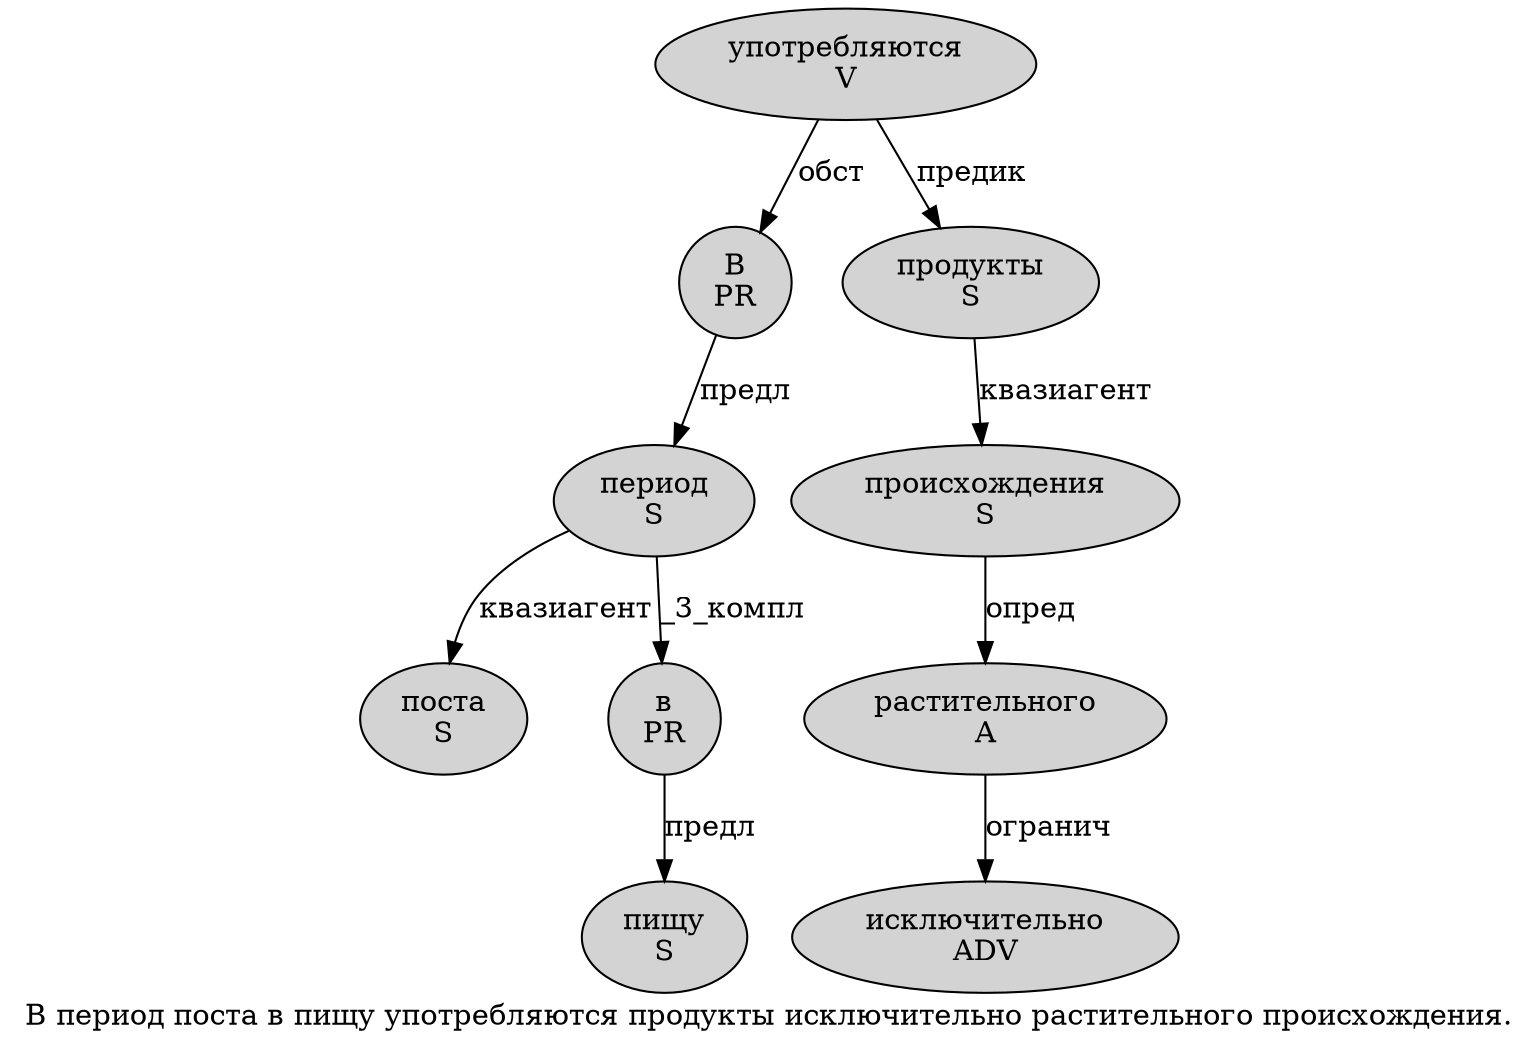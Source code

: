digraph SENTENCE_1593 {
	graph [label="В период поста в пищу употребляются продукты исключительно растительного происхождения."]
	node [style=filled]
		0 [label="В
PR" color="" fillcolor=lightgray penwidth=1 shape=ellipse]
		1 [label="период
S" color="" fillcolor=lightgray penwidth=1 shape=ellipse]
		2 [label="поста
S" color="" fillcolor=lightgray penwidth=1 shape=ellipse]
		3 [label="в
PR" color="" fillcolor=lightgray penwidth=1 shape=ellipse]
		4 [label="пищу
S" color="" fillcolor=lightgray penwidth=1 shape=ellipse]
		5 [label="употребляются
V" color="" fillcolor=lightgray penwidth=1 shape=ellipse]
		6 [label="продукты
S" color="" fillcolor=lightgray penwidth=1 shape=ellipse]
		7 [label="исключительно
ADV" color="" fillcolor=lightgray penwidth=1 shape=ellipse]
		8 [label="растительного
A" color="" fillcolor=lightgray penwidth=1 shape=ellipse]
		9 [label="происхождения
S" color="" fillcolor=lightgray penwidth=1 shape=ellipse]
			6 -> 9 [label="квазиагент"]
			9 -> 8 [label="опред"]
			1 -> 2 [label="квазиагент"]
			1 -> 3 [label="_3_компл"]
			5 -> 0 [label="обст"]
			5 -> 6 [label="предик"]
			3 -> 4 [label="предл"]
			0 -> 1 [label="предл"]
			8 -> 7 [label="огранич"]
}
